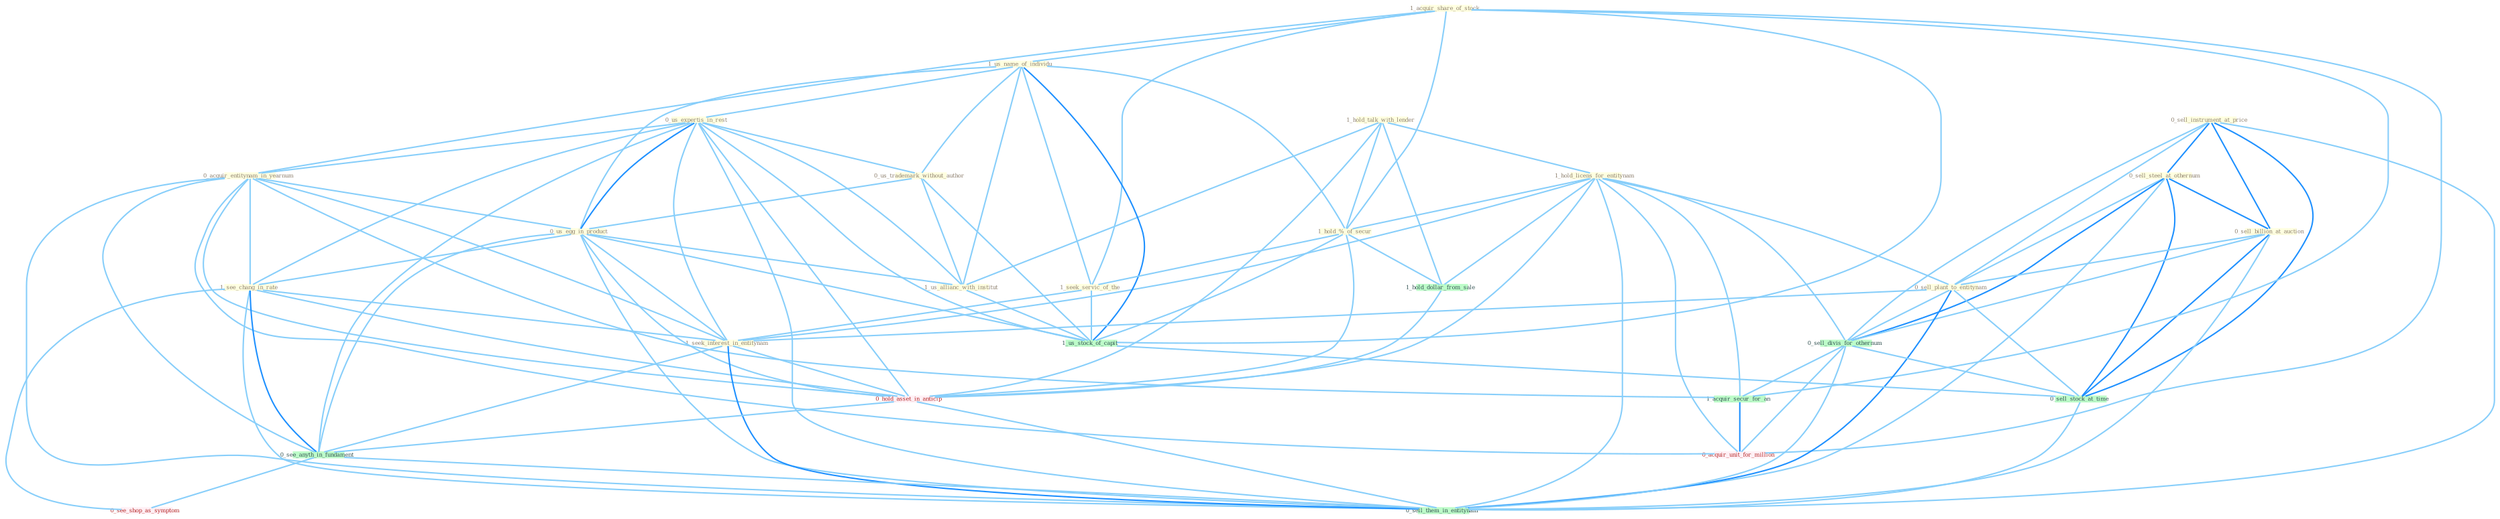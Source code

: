 Graph G{ 
    node
    [shape=polygon,style=filled,width=.5,height=.06,color="#BDFCC9",fixedsize=true,fontsize=4,
    fontcolor="#2f4f4f"];
    {node
    [color="#ffffe0", fontcolor="#8b7d6b"] "0_sell_instrument_at_price " "1_hold_talk_with_lender " "0_sell_steel_at_othernum " "1_hold_licens_for_entitynam " "0_sell_billion_at_auction " "1_acquir_share_of_stock " "1_us_name_of_individu " "0_us_expertis_in_rest " "1_hold_%_of_secur " "0_us_trademark_without_author " "0_acquir_entitynam_in_yearnum " "0_sell_plant_to_entitynam " "1_seek_servic_of_the " "0_us_egg_in_product " "1_us_allianc_with_institut " "1_see_chang_in_rate " "1_seek_interest_in_entitynam "}
{node [color="#fff0f5", fontcolor="#b22222"] "0_hold_asset_in_anticip " "0_acquir_unit_for_million " "0_see_shop_as_symptom "}
edge [color="#B0E2FF"];

	"0_sell_instrument_at_price " -- "0_sell_steel_at_othernum " [w="2", color="#1e90ff" , len=0.8];
	"0_sell_instrument_at_price " -- "0_sell_billion_at_auction " [w="2", color="#1e90ff" , len=0.8];
	"0_sell_instrument_at_price " -- "0_sell_plant_to_entitynam " [w="1", color="#87cefa" ];
	"0_sell_instrument_at_price " -- "0_sell_divis_for_othernum " [w="1", color="#87cefa" ];
	"0_sell_instrument_at_price " -- "0_sell_stock_at_time " [w="2", color="#1e90ff" , len=0.8];
	"0_sell_instrument_at_price " -- "0_sell_them_in_entitynam " [w="1", color="#87cefa" ];
	"1_hold_talk_with_lender " -- "1_hold_licens_for_entitynam " [w="1", color="#87cefa" ];
	"1_hold_talk_with_lender " -- "1_hold_%_of_secur " [w="1", color="#87cefa" ];
	"1_hold_talk_with_lender " -- "1_us_allianc_with_institut " [w="1", color="#87cefa" ];
	"1_hold_talk_with_lender " -- "1_hold_dollar_from_sale " [w="1", color="#87cefa" ];
	"1_hold_talk_with_lender " -- "0_hold_asset_in_anticip " [w="1", color="#87cefa" ];
	"0_sell_steel_at_othernum " -- "0_sell_billion_at_auction " [w="2", color="#1e90ff" , len=0.8];
	"0_sell_steel_at_othernum " -- "0_sell_plant_to_entitynam " [w="1", color="#87cefa" ];
	"0_sell_steel_at_othernum " -- "0_sell_divis_for_othernum " [w="2", color="#1e90ff" , len=0.8];
	"0_sell_steel_at_othernum " -- "0_sell_stock_at_time " [w="2", color="#1e90ff" , len=0.8];
	"0_sell_steel_at_othernum " -- "0_sell_them_in_entitynam " [w="1", color="#87cefa" ];
	"1_hold_licens_for_entitynam " -- "1_hold_%_of_secur " [w="1", color="#87cefa" ];
	"1_hold_licens_for_entitynam " -- "0_sell_plant_to_entitynam " [w="1", color="#87cefa" ];
	"1_hold_licens_for_entitynam " -- "1_seek_interest_in_entitynam " [w="1", color="#87cefa" ];
	"1_hold_licens_for_entitynam " -- "0_sell_divis_for_othernum " [w="1", color="#87cefa" ];
	"1_hold_licens_for_entitynam " -- "1_acquir_secur_for_an " [w="1", color="#87cefa" ];
	"1_hold_licens_for_entitynam " -- "1_hold_dollar_from_sale " [w="1", color="#87cefa" ];
	"1_hold_licens_for_entitynam " -- "0_hold_asset_in_anticip " [w="1", color="#87cefa" ];
	"1_hold_licens_for_entitynam " -- "0_acquir_unit_for_million " [w="1", color="#87cefa" ];
	"1_hold_licens_for_entitynam " -- "0_sell_them_in_entitynam " [w="1", color="#87cefa" ];
	"0_sell_billion_at_auction " -- "0_sell_plant_to_entitynam " [w="1", color="#87cefa" ];
	"0_sell_billion_at_auction " -- "0_sell_divis_for_othernum " [w="1", color="#87cefa" ];
	"0_sell_billion_at_auction " -- "0_sell_stock_at_time " [w="2", color="#1e90ff" , len=0.8];
	"0_sell_billion_at_auction " -- "0_sell_them_in_entitynam " [w="1", color="#87cefa" ];
	"1_acquir_share_of_stock " -- "1_us_name_of_individu " [w="1", color="#87cefa" ];
	"1_acquir_share_of_stock " -- "1_hold_%_of_secur " [w="1", color="#87cefa" ];
	"1_acquir_share_of_stock " -- "0_acquir_entitynam_in_yearnum " [w="1", color="#87cefa" ];
	"1_acquir_share_of_stock " -- "1_seek_servic_of_the " [w="1", color="#87cefa" ];
	"1_acquir_share_of_stock " -- "1_acquir_secur_for_an " [w="1", color="#87cefa" ];
	"1_acquir_share_of_stock " -- "1_us_stock_of_capit " [w="1", color="#87cefa" ];
	"1_acquir_share_of_stock " -- "0_acquir_unit_for_million " [w="1", color="#87cefa" ];
	"1_us_name_of_individu " -- "0_us_expertis_in_rest " [w="1", color="#87cefa" ];
	"1_us_name_of_individu " -- "1_hold_%_of_secur " [w="1", color="#87cefa" ];
	"1_us_name_of_individu " -- "0_us_trademark_without_author " [w="1", color="#87cefa" ];
	"1_us_name_of_individu " -- "1_seek_servic_of_the " [w="1", color="#87cefa" ];
	"1_us_name_of_individu " -- "0_us_egg_in_product " [w="1", color="#87cefa" ];
	"1_us_name_of_individu " -- "1_us_allianc_with_institut " [w="1", color="#87cefa" ];
	"1_us_name_of_individu " -- "1_us_stock_of_capit " [w="2", color="#1e90ff" , len=0.8];
	"0_us_expertis_in_rest " -- "0_us_trademark_without_author " [w="1", color="#87cefa" ];
	"0_us_expertis_in_rest " -- "0_acquir_entitynam_in_yearnum " [w="1", color="#87cefa" ];
	"0_us_expertis_in_rest " -- "0_us_egg_in_product " [w="2", color="#1e90ff" , len=0.8];
	"0_us_expertis_in_rest " -- "1_us_allianc_with_institut " [w="1", color="#87cefa" ];
	"0_us_expertis_in_rest " -- "1_see_chang_in_rate " [w="1", color="#87cefa" ];
	"0_us_expertis_in_rest " -- "1_seek_interest_in_entitynam " [w="1", color="#87cefa" ];
	"0_us_expertis_in_rest " -- "1_us_stock_of_capit " [w="1", color="#87cefa" ];
	"0_us_expertis_in_rest " -- "0_hold_asset_in_anticip " [w="1", color="#87cefa" ];
	"0_us_expertis_in_rest " -- "0_see_anyth_in_fundament " [w="1", color="#87cefa" ];
	"0_us_expertis_in_rest " -- "0_sell_them_in_entitynam " [w="1", color="#87cefa" ];
	"1_hold_%_of_secur " -- "1_seek_servic_of_the " [w="1", color="#87cefa" ];
	"1_hold_%_of_secur " -- "1_us_stock_of_capit " [w="1", color="#87cefa" ];
	"1_hold_%_of_secur " -- "1_hold_dollar_from_sale " [w="1", color="#87cefa" ];
	"1_hold_%_of_secur " -- "0_hold_asset_in_anticip " [w="1", color="#87cefa" ];
	"0_us_trademark_without_author " -- "0_us_egg_in_product " [w="1", color="#87cefa" ];
	"0_us_trademark_without_author " -- "1_us_allianc_with_institut " [w="1", color="#87cefa" ];
	"0_us_trademark_without_author " -- "1_us_stock_of_capit " [w="1", color="#87cefa" ];
	"0_acquir_entitynam_in_yearnum " -- "0_us_egg_in_product " [w="1", color="#87cefa" ];
	"0_acquir_entitynam_in_yearnum " -- "1_see_chang_in_rate " [w="1", color="#87cefa" ];
	"0_acquir_entitynam_in_yearnum " -- "1_seek_interest_in_entitynam " [w="1", color="#87cefa" ];
	"0_acquir_entitynam_in_yearnum " -- "1_acquir_secur_for_an " [w="1", color="#87cefa" ];
	"0_acquir_entitynam_in_yearnum " -- "0_hold_asset_in_anticip " [w="1", color="#87cefa" ];
	"0_acquir_entitynam_in_yearnum " -- "0_see_anyth_in_fundament " [w="1", color="#87cefa" ];
	"0_acquir_entitynam_in_yearnum " -- "0_acquir_unit_for_million " [w="1", color="#87cefa" ];
	"0_acquir_entitynam_in_yearnum " -- "0_sell_them_in_entitynam " [w="1", color="#87cefa" ];
	"0_sell_plant_to_entitynam " -- "1_seek_interest_in_entitynam " [w="1", color="#87cefa" ];
	"0_sell_plant_to_entitynam " -- "0_sell_divis_for_othernum " [w="1", color="#87cefa" ];
	"0_sell_plant_to_entitynam " -- "0_sell_stock_at_time " [w="1", color="#87cefa" ];
	"0_sell_plant_to_entitynam " -- "0_sell_them_in_entitynam " [w="2", color="#1e90ff" , len=0.8];
	"1_seek_servic_of_the " -- "1_seek_interest_in_entitynam " [w="1", color="#87cefa" ];
	"1_seek_servic_of_the " -- "1_us_stock_of_capit " [w="1", color="#87cefa" ];
	"0_us_egg_in_product " -- "1_us_allianc_with_institut " [w="1", color="#87cefa" ];
	"0_us_egg_in_product " -- "1_see_chang_in_rate " [w="1", color="#87cefa" ];
	"0_us_egg_in_product " -- "1_seek_interest_in_entitynam " [w="1", color="#87cefa" ];
	"0_us_egg_in_product " -- "1_us_stock_of_capit " [w="1", color="#87cefa" ];
	"0_us_egg_in_product " -- "0_hold_asset_in_anticip " [w="1", color="#87cefa" ];
	"0_us_egg_in_product " -- "0_see_anyth_in_fundament " [w="1", color="#87cefa" ];
	"0_us_egg_in_product " -- "0_sell_them_in_entitynam " [w="1", color="#87cefa" ];
	"1_us_allianc_with_institut " -- "1_us_stock_of_capit " [w="1", color="#87cefa" ];
	"1_see_chang_in_rate " -- "1_seek_interest_in_entitynam " [w="1", color="#87cefa" ];
	"1_see_chang_in_rate " -- "0_hold_asset_in_anticip " [w="1", color="#87cefa" ];
	"1_see_chang_in_rate " -- "0_see_anyth_in_fundament " [w="2", color="#1e90ff" , len=0.8];
	"1_see_chang_in_rate " -- "0_see_shop_as_symptom " [w="1", color="#87cefa" ];
	"1_see_chang_in_rate " -- "0_sell_them_in_entitynam " [w="1", color="#87cefa" ];
	"1_seek_interest_in_entitynam " -- "0_hold_asset_in_anticip " [w="1", color="#87cefa" ];
	"1_seek_interest_in_entitynam " -- "0_see_anyth_in_fundament " [w="1", color="#87cefa" ];
	"1_seek_interest_in_entitynam " -- "0_sell_them_in_entitynam " [w="2", color="#1e90ff" , len=0.8];
	"0_sell_divis_for_othernum " -- "1_acquir_secur_for_an " [w="1", color="#87cefa" ];
	"0_sell_divis_for_othernum " -- "0_sell_stock_at_time " [w="1", color="#87cefa" ];
	"0_sell_divis_for_othernum " -- "0_acquir_unit_for_million " [w="1", color="#87cefa" ];
	"0_sell_divis_for_othernum " -- "0_sell_them_in_entitynam " [w="1", color="#87cefa" ];
	"1_acquir_secur_for_an " -- "0_acquir_unit_for_million " [w="2", color="#1e90ff" , len=0.8];
	"1_us_stock_of_capit " -- "0_sell_stock_at_time " [w="1", color="#87cefa" ];
	"1_hold_dollar_from_sale " -- "0_hold_asset_in_anticip " [w="1", color="#87cefa" ];
	"0_hold_asset_in_anticip " -- "0_see_anyth_in_fundament " [w="1", color="#87cefa" ];
	"0_hold_asset_in_anticip " -- "0_sell_them_in_entitynam " [w="1", color="#87cefa" ];
	"0_sell_stock_at_time " -- "0_sell_them_in_entitynam " [w="1", color="#87cefa" ];
	"0_see_anyth_in_fundament " -- "0_see_shop_as_symptom " [w="1", color="#87cefa" ];
	"0_see_anyth_in_fundament " -- "0_sell_them_in_entitynam " [w="1", color="#87cefa" ];
}